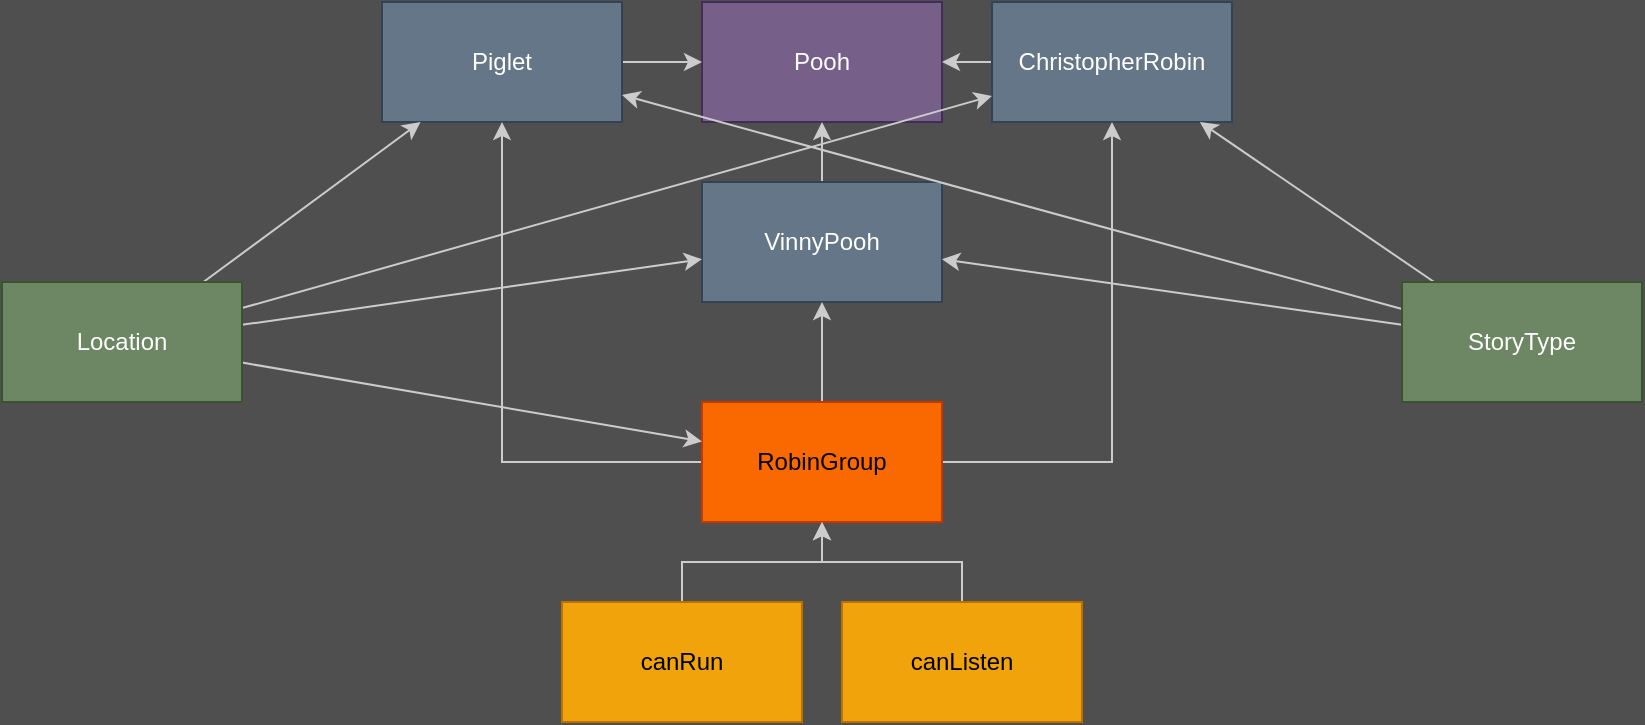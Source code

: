 <mxfile version="23.1.6" type="github">
  <diagram name="Page-1" id="u4DBzuf25WSnW57CmH9x">
    <mxGraphModel dx="1814" dy="570" grid="1" gridSize="10" guides="1" tooltips="1" connect="1" arrows="1" fold="1" page="1" pageScale="1" pageWidth="850" pageHeight="1100" background="#4f4f4f" math="0" shadow="0">
      <root>
        <mxCell id="0" />
        <mxCell id="1" parent="0" />
        <mxCell id="dwTxzl66NhwE89-aU_7r-1" value="Pooh" style="rounded=0;whiteSpace=wrap;html=1;fillColor=#76608a;fontColor=#ffffff;strokeColor=#432D57;" vertex="1" parent="1">
          <mxGeometry x="280" y="120" width="120" height="60" as="geometry" />
        </mxCell>
        <mxCell id="dwTxzl66NhwE89-aU_7r-10" style="edgeStyle=orthogonalEdgeStyle;rounded=0;orthogonalLoop=1;jettySize=auto;html=1;strokeColor=#CCCCCC;" edge="1" parent="1" source="dwTxzl66NhwE89-aU_7r-2" target="dwTxzl66NhwE89-aU_7r-1">
          <mxGeometry relative="1" as="geometry" />
        </mxCell>
        <mxCell id="dwTxzl66NhwE89-aU_7r-2" value="ChristopherRobin" style="rounded=0;whiteSpace=wrap;html=1;fillColor=#647687;fontColor=#ffffff;strokeColor=#314354;" vertex="1" parent="1">
          <mxGeometry x="425" y="120" width="120" height="60" as="geometry" />
        </mxCell>
        <mxCell id="dwTxzl66NhwE89-aU_7r-8" style="edgeStyle=orthogonalEdgeStyle;rounded=0;orthogonalLoop=1;jettySize=auto;html=1;strokeColor=#CCCCCC;" edge="1" parent="1" source="dwTxzl66NhwE89-aU_7r-3" target="dwTxzl66NhwE89-aU_7r-1">
          <mxGeometry relative="1" as="geometry" />
        </mxCell>
        <mxCell id="dwTxzl66NhwE89-aU_7r-3" value="VinnyPooh" style="rounded=0;whiteSpace=wrap;html=1;fillColor=#647687;fontColor=#ffffff;strokeColor=#314354;" vertex="1" parent="1">
          <mxGeometry x="280" y="210" width="120" height="60" as="geometry" />
        </mxCell>
        <mxCell id="dwTxzl66NhwE89-aU_7r-9" style="edgeStyle=orthogonalEdgeStyle;rounded=0;orthogonalLoop=1;jettySize=auto;html=1;strokeColor=#CCCCCC;" edge="1" parent="1" source="dwTxzl66NhwE89-aU_7r-4" target="dwTxzl66NhwE89-aU_7r-1">
          <mxGeometry relative="1" as="geometry" />
        </mxCell>
        <mxCell id="dwTxzl66NhwE89-aU_7r-4" value="Piglet" style="rounded=0;whiteSpace=wrap;html=1;fillColor=#647687;fontColor=#ffffff;strokeColor=#314354;" vertex="1" parent="1">
          <mxGeometry x="120" y="120" width="120" height="60" as="geometry" />
        </mxCell>
        <mxCell id="dwTxzl66NhwE89-aU_7r-6" style="edgeStyle=orthogonalEdgeStyle;rounded=0;orthogonalLoop=1;jettySize=auto;html=1;strokeColor=#CCCCCC;" edge="1" parent="1" source="dwTxzl66NhwE89-aU_7r-5" target="dwTxzl66NhwE89-aU_7r-2">
          <mxGeometry relative="1" as="geometry" />
        </mxCell>
        <mxCell id="dwTxzl66NhwE89-aU_7r-7" style="edgeStyle=orthogonalEdgeStyle;rounded=0;orthogonalLoop=1;jettySize=auto;html=1;strokeColor=#CCCCCC;" edge="1" parent="1" source="dwTxzl66NhwE89-aU_7r-5" target="dwTxzl66NhwE89-aU_7r-4">
          <mxGeometry relative="1" as="geometry" />
        </mxCell>
        <mxCell id="dwTxzl66NhwE89-aU_7r-11" style="edgeStyle=orthogonalEdgeStyle;rounded=0;orthogonalLoop=1;jettySize=auto;html=1;strokeColor=#CCCCCC;" edge="1" parent="1" source="dwTxzl66NhwE89-aU_7r-5" target="dwTxzl66NhwE89-aU_7r-3">
          <mxGeometry relative="1" as="geometry" />
        </mxCell>
        <mxCell id="dwTxzl66NhwE89-aU_7r-5" value="RobinGroup" style="rounded=0;whiteSpace=wrap;html=1;fillColor=#fa6800;fontColor=#000000;strokeColor=#C73500;" vertex="1" parent="1">
          <mxGeometry x="280" y="320" width="120" height="60" as="geometry" />
        </mxCell>
        <mxCell id="dwTxzl66NhwE89-aU_7r-15" style="edgeStyle=orthogonalEdgeStyle;rounded=0;orthogonalLoop=1;jettySize=auto;html=1;strokeColor=#CCCCCC;" edge="1" parent="1" source="dwTxzl66NhwE89-aU_7r-12" target="dwTxzl66NhwE89-aU_7r-5">
          <mxGeometry relative="1" as="geometry" />
        </mxCell>
        <mxCell id="dwTxzl66NhwE89-aU_7r-12" value="canRun" style="rounded=0;whiteSpace=wrap;html=1;fillColor=#f0a30a;fontColor=#000000;strokeColor=#BD7000;" vertex="1" parent="1">
          <mxGeometry x="210" y="420" width="120" height="60" as="geometry" />
        </mxCell>
        <mxCell id="dwTxzl66NhwE89-aU_7r-14" style="edgeStyle=orthogonalEdgeStyle;rounded=0;orthogonalLoop=1;jettySize=auto;html=1;strokeColor=#CCCCCC;" edge="1" parent="1" source="dwTxzl66NhwE89-aU_7r-13" target="dwTxzl66NhwE89-aU_7r-5">
          <mxGeometry relative="1" as="geometry" />
        </mxCell>
        <mxCell id="dwTxzl66NhwE89-aU_7r-13" value="canListen" style="rounded=0;whiteSpace=wrap;html=1;fillColor=#f0a30a;fontColor=#000000;strokeColor=#BD7000;" vertex="1" parent="1">
          <mxGeometry x="350" y="420" width="120" height="60" as="geometry" />
        </mxCell>
        <mxCell id="dwTxzl66NhwE89-aU_7r-22" style="rounded=0;orthogonalLoop=1;jettySize=auto;html=1;strokeColor=#CCCCCC;" edge="1" parent="1" source="dwTxzl66NhwE89-aU_7r-16" target="dwTxzl66NhwE89-aU_7r-4">
          <mxGeometry relative="1" as="geometry" />
        </mxCell>
        <mxCell id="dwTxzl66NhwE89-aU_7r-23" style="rounded=0;orthogonalLoop=1;jettySize=auto;html=1;strokeColor=#CCCCCC;" edge="1" parent="1" source="dwTxzl66NhwE89-aU_7r-16" target="dwTxzl66NhwE89-aU_7r-2">
          <mxGeometry relative="1" as="geometry" />
        </mxCell>
        <mxCell id="dwTxzl66NhwE89-aU_7r-24" style="rounded=0;orthogonalLoop=1;jettySize=auto;html=1;strokeColor=#CCCCCC;" edge="1" parent="1" source="dwTxzl66NhwE89-aU_7r-16" target="dwTxzl66NhwE89-aU_7r-3">
          <mxGeometry relative="1" as="geometry" />
        </mxCell>
        <mxCell id="dwTxzl66NhwE89-aU_7r-25" style="rounded=0;orthogonalLoop=1;jettySize=auto;html=1;strokeColor=#CCCCCC;" edge="1" parent="1" source="dwTxzl66NhwE89-aU_7r-16" target="dwTxzl66NhwE89-aU_7r-5">
          <mxGeometry relative="1" as="geometry" />
        </mxCell>
        <mxCell id="dwTxzl66NhwE89-aU_7r-16" value="Location" style="rounded=0;whiteSpace=wrap;html=1;fillColor=#6d8764;fontColor=#ffffff;strokeColor=#3A5431;" vertex="1" parent="1">
          <mxGeometry x="-70" y="260" width="120" height="60" as="geometry" />
        </mxCell>
        <mxCell id="dwTxzl66NhwE89-aU_7r-18" style="rounded=0;orthogonalLoop=1;jettySize=auto;html=1;strokeColor=#CCCCCC;" edge="1" parent="1" source="dwTxzl66NhwE89-aU_7r-17" target="dwTxzl66NhwE89-aU_7r-2">
          <mxGeometry relative="1" as="geometry" />
        </mxCell>
        <mxCell id="dwTxzl66NhwE89-aU_7r-20" style="rounded=0;orthogonalLoop=1;jettySize=auto;html=1;strokeColor=#CCCCCC;" edge="1" parent="1" source="dwTxzl66NhwE89-aU_7r-17" target="dwTxzl66NhwE89-aU_7r-4">
          <mxGeometry relative="1" as="geometry" />
        </mxCell>
        <mxCell id="dwTxzl66NhwE89-aU_7r-21" style="rounded=0;orthogonalLoop=1;jettySize=auto;html=1;strokeColor=#CCCCCC;" edge="1" parent="1" source="dwTxzl66NhwE89-aU_7r-17" target="dwTxzl66NhwE89-aU_7r-3">
          <mxGeometry relative="1" as="geometry" />
        </mxCell>
        <mxCell id="dwTxzl66NhwE89-aU_7r-17" value="StoryType" style="rounded=0;whiteSpace=wrap;html=1;fillColor=#6d8764;fontColor=#ffffff;strokeColor=#3A5431;" vertex="1" parent="1">
          <mxGeometry x="630" y="260" width="120" height="60" as="geometry" />
        </mxCell>
      </root>
    </mxGraphModel>
  </diagram>
</mxfile>
